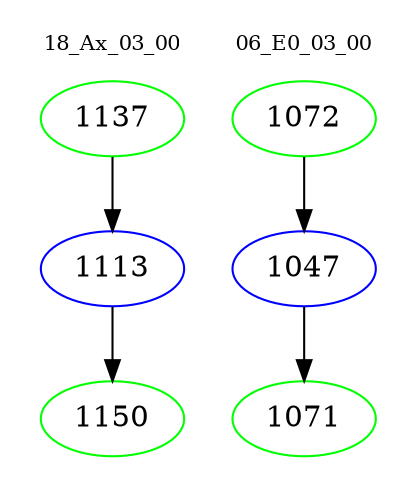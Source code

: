 digraph{
subgraph cluster_0 {
color = white
label = "18_Ax_03_00";
fontsize=10;
T0_1137 [label="1137", color="green"]
T0_1137 -> T0_1113 [color="black"]
T0_1113 [label="1113", color="blue"]
T0_1113 -> T0_1150 [color="black"]
T0_1150 [label="1150", color="green"]
}
subgraph cluster_1 {
color = white
label = "06_E0_03_00";
fontsize=10;
T1_1072 [label="1072", color="green"]
T1_1072 -> T1_1047 [color="black"]
T1_1047 [label="1047", color="blue"]
T1_1047 -> T1_1071 [color="black"]
T1_1071 [label="1071", color="green"]
}
}

